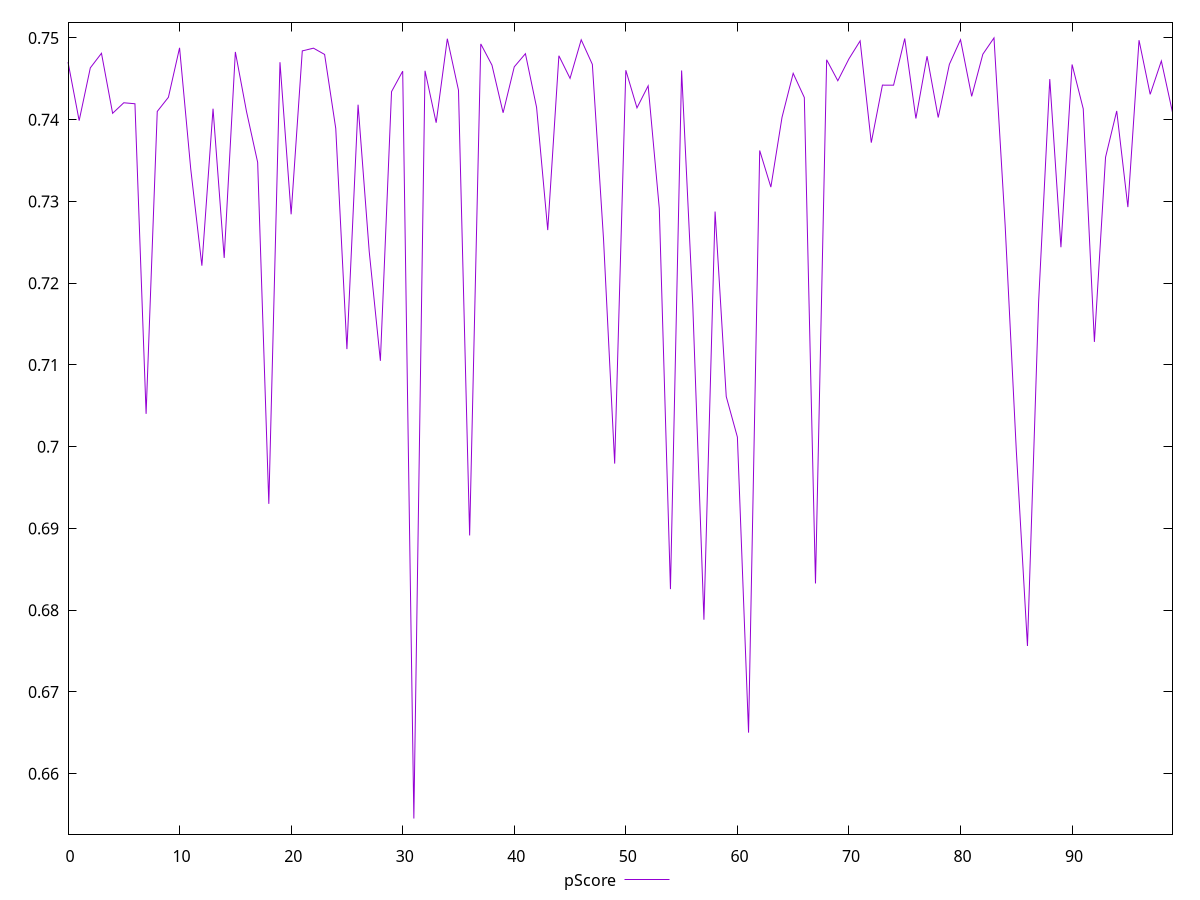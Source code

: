 reset

$pScore <<EOF
0 0.7470444444444444
1 0.7398855555555556
2 0.7463355555555555
3 0.74812
4 0.7407766666666666
5 0.7420666666666667
6 0.7419466666666666
7 0.7040133333333334
8 0.7410055555555556
9 0.7427388888888888
10 0.7487866666666666
11 0.7339877777777778
12 0.7221388888888889
13 0.7413422222222222
14 0.7230883333418104
15 0.7482833333333333
16 0.7409944444444445
17 0.7347688888888889
18 0.6930088888888889
19 0.7470255555555556
20 0.7284222222222222
21 0.7484111111111111
22 0.7487455555555556
23 0.7479788888888889
24 0.7389211111101839
25 0.7119322222222222
26 0.7418277777777778
27 0.7238633333333333
28 0.7104994444549084
29 0.7434288888888889
30 0.7459344444444445
31 0.6545188888888889
32 0.7459777777777777
33 0.7396288888888889
34 0.7499011111111111
35 0.7436066666666666
36 0.6891422222222222
37 0.7492633333333333
38 0.7466733333333333
39 0.7408433333333333
40 0.7464633333333334
41 0.7480688888888889
42 0.7415055555555555
43 0.7264944444444444
44 0.7478166666666667
45 0.7450522222222222
46 0.7497688888888889
47 0.7467633333333333
48 0.7254044444444444
49 0.6979288888888889
50 0.7460444444444444
51 0.7414433333333333
52 0.7441388888888889
53 0.7291333333333333
54 0.6825744444444445
55 0.7460122222222222
56 0.7173683333562481
57 0.6788366666666666
58 0.7287611111111111
59 0.7061322222222223
60 0.7011744444444444
61 0.6650244444444444
62 0.7362288888888889
63 0.7317511111111111
64 0.7402866666666666
65 0.7456655555555556
66 0.7427077777777777
67 0.6832722222222223
68 0.7473255555555556
69 0.7447622222222222
70 0.7474433333333333
71 0.7496344444444444
72 0.73719
73 0.7442244444444445
74 0.7442166666666666
75 0.7499288888888889
76 0.7401433333333334
77 0.74776
78 0.7402666666666666
79 0.7467644444444445
80 0.7497822222222222
81 0.7428511111111111
82 0.7480033333333334
83 0.75
84 0.7270777777777778
85 0.6995322222222222
86 0.6756233333333334
87 0.7177222222222223
88 0.7449588888888888
89 0.7243977777777778
90 0.7467488888899485
91 0.7413255555555556
92 0.7128188888888889
93 0.7354111111111111
94 0.7410655555555555
95 0.7293033333333333
96 0.7497188888888889
97 0.7430977777777777
98 0.747178888888889
99 0.7408933333333333
EOF

set key outside below
set xrange [0:99]
set yrange [0.6526092666666666:0.7519096222222222]
set trange [0.6526092666666666:0.7519096222222222]
set terminal svg size 640, 500 enhanced background rgb 'white'
set output "report_00013_2021-02-09T12-04-24.940Z/uses-rel-preconnect/samples/pages/pScore/values.svg"

plot $pScore title "pScore" with line

reset
